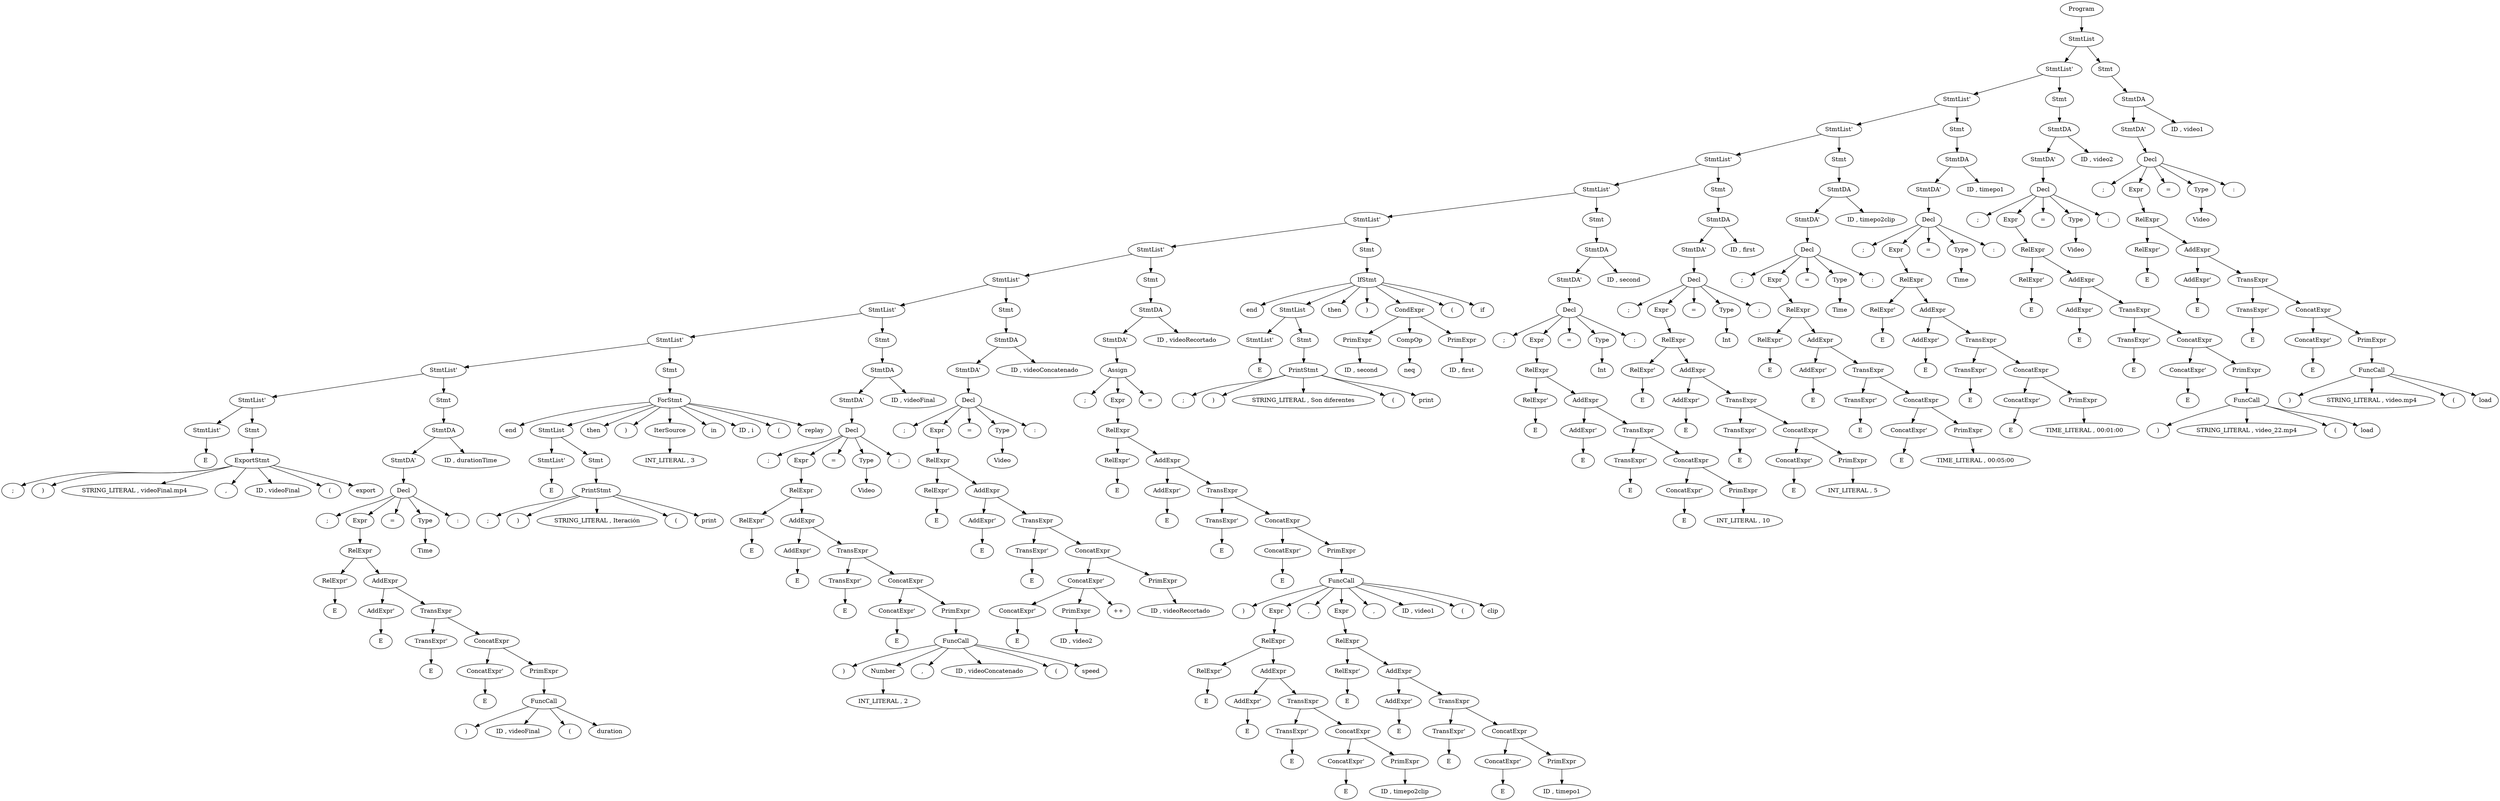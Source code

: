 digraph Tree {
    node [shape=ellipse];
    node0 [label="Program"];
    node0 -> node1;
    node1 [label="StmtList"];
    node1 -> node2;
    node2 [label="StmtList'"];
    node2 -> node32;
    node32 [label="StmtList'"];
    node32 -> node62;
    node62 [label="StmtList'"];
    node62 -> node88;
    node88 [label="StmtList'"];
    node88 -> node114;
    node114 [label="StmtList'"];
    node114 -> node140;
    node140 [label="StmtList'"];
    node140 -> node166;
    node166 [label="StmtList'"];
    node166 -> node191;
    node191 [label="StmtList'"];
    node191 -> node250;
    node250 [label="StmtList'"];
    node250 -> node280;
    node280 [label="StmtList'"];
    node280 -> node313;
    node313 [label="StmtList'"];
    node313 -> node335;
    node335 [label="StmtList'"];
    node335 -> node365;
    node365 [label="StmtList'"];
    node365 -> node375;
    node375 [label="E"];
    node335 -> node366;
    node366 [label="Stmt"];
    node366 -> node367;
    node367 [label="ExportStmt"];
    node367 -> node368;
    node368 [label=";"];
    node367 -> node369;
    node369 [label=")"];
    node367 -> node370;
    node370 [label="STRING_LITERAL , videoFinal.mp4"];
    node367 -> node371;
    node371 [label=","];
    node367 -> node372;
    node372 [label="ID , videoFinal"];
    node367 -> node373;
    node373 [label="("];
    node367 -> node374;
    node374 [label="export"];
    node313 -> node336;
    node336 [label="Stmt"];
    node336 -> node337;
    node337 [label="StmtDA"];
    node337 -> node338;
    node338 [label="StmtDA'"];
    node338 -> node340;
    node340 [label="Decl"];
    node340 -> node341;
    node341 [label=";"];
    node340 -> node342;
    node342 [label="Expr"];
    node342 -> node347;
    node347 [label="RelExpr"];
    node347 -> node348;
    node348 [label="RelExpr'"];
    node348 -> node364;
    node364 [label="E"];
    node347 -> node349;
    node349 [label="AddExpr"];
    node349 -> node350;
    node350 [label="AddExpr'"];
    node350 -> node363;
    node363 [label="E"];
    node349 -> node351;
    node351 [label="TransExpr"];
    node351 -> node352;
    node352 [label="TransExpr'"];
    node352 -> node362;
    node362 [label="E"];
    node351 -> node353;
    node353 [label="ConcatExpr"];
    node353 -> node354;
    node354 [label="ConcatExpr'"];
    node354 -> node361;
    node361 [label="E"];
    node353 -> node355;
    node355 [label="PrimExpr"];
    node355 -> node356;
    node356 [label="FuncCall"];
    node356 -> node357;
    node357 [label=")"];
    node356 -> node358;
    node358 [label="ID , videoFinal"];
    node356 -> node359;
    node359 [label="("];
    node356 -> node360;
    node360 [label="duration"];
    node340 -> node343;
    node343 [label="="];
    node340 -> node344;
    node344 [label="Type"];
    node344 -> node346;
    node346 [label="Time"];
    node340 -> node345;
    node345 [label=":"];
    node337 -> node339;
    node339 [label="ID , durationTime"];
    node280 -> node314;
    node314 [label="Stmt"];
    node314 -> node315;
    node315 [label="ForStmt"];
    node315 -> node316;
    node316 [label="end"];
    node315 -> node317;
    node317 [label="StmtList"];
    node317 -> node326;
    node326 [label="StmtList'"];
    node326 -> node334;
    node334 [label="E"];
    node317 -> node327;
    node327 [label="Stmt"];
    node327 -> node328;
    node328 [label="PrintStmt"];
    node328 -> node329;
    node329 [label=";"];
    node328 -> node330;
    node330 [label=")"];
    node328 -> node331;
    node331 [label="STRING_LITERAL , Iteración"];
    node328 -> node332;
    node332 [label="("];
    node328 -> node333;
    node333 [label="print"];
    node315 -> node318;
    node318 [label="then"];
    node315 -> node319;
    node319 [label=")"];
    node315 -> node320;
    node320 [label="IterSource"];
    node320 -> node325;
    node325 [label="INT_LITERAL , 3"];
    node315 -> node321;
    node321 [label="in"];
    node315 -> node322;
    node322 [label="ID , i"];
    node315 -> node323;
    node323 [label="("];
    node315 -> node324;
    node324 [label="replay"];
    node250 -> node281;
    node281 [label="Stmt"];
    node281 -> node282;
    node282 [label="StmtDA"];
    node282 -> node283;
    node283 [label="StmtDA'"];
    node283 -> node285;
    node285 [label="Decl"];
    node285 -> node286;
    node286 [label=";"];
    node285 -> node287;
    node287 [label="Expr"];
    node287 -> node292;
    node292 [label="RelExpr"];
    node292 -> node293;
    node293 [label="RelExpr'"];
    node293 -> node312;
    node312 [label="E"];
    node292 -> node294;
    node294 [label="AddExpr"];
    node294 -> node295;
    node295 [label="AddExpr'"];
    node295 -> node311;
    node311 [label="E"];
    node294 -> node296;
    node296 [label="TransExpr"];
    node296 -> node297;
    node297 [label="TransExpr'"];
    node297 -> node310;
    node310 [label="E"];
    node296 -> node298;
    node298 [label="ConcatExpr"];
    node298 -> node299;
    node299 [label="ConcatExpr'"];
    node299 -> node309;
    node309 [label="E"];
    node298 -> node300;
    node300 [label="PrimExpr"];
    node300 -> node301;
    node301 [label="FuncCall"];
    node301 -> node302;
    node302 [label=")"];
    node301 -> node303;
    node303 [label="Number"];
    node303 -> node308;
    node308 [label="INT_LITERAL , 2"];
    node301 -> node304;
    node304 [label=","];
    node301 -> node305;
    node305 [label="ID , videoConcatenado"];
    node301 -> node306;
    node306 [label="("];
    node301 -> node307;
    node307 [label="speed"];
    node285 -> node288;
    node288 [label="="];
    node285 -> node289;
    node289 [label="Type"];
    node289 -> node291;
    node291 [label="Video"];
    node285 -> node290;
    node290 [label=":"];
    node282 -> node284;
    node284 [label="ID , videoFinal"];
    node191 -> node251;
    node251 [label="Stmt"];
    node251 -> node252;
    node252 [label="StmtDA"];
    node252 -> node253;
    node253 [label="StmtDA'"];
    node253 -> node255;
    node255 [label="Decl"];
    node255 -> node256;
    node256 [label=";"];
    node255 -> node257;
    node257 [label="Expr"];
    node257 -> node262;
    node262 [label="RelExpr"];
    node262 -> node263;
    node263 [label="RelExpr'"];
    node263 -> node279;
    node279 [label="E"];
    node262 -> node264;
    node264 [label="AddExpr"];
    node264 -> node265;
    node265 [label="AddExpr'"];
    node265 -> node278;
    node278 [label="E"];
    node264 -> node266;
    node266 [label="TransExpr"];
    node266 -> node267;
    node267 [label="TransExpr'"];
    node267 -> node277;
    node277 [label="E"];
    node266 -> node268;
    node268 [label="ConcatExpr"];
    node268 -> node269;
    node269 [label="ConcatExpr'"];
    node269 -> node272;
    node272 [label="ConcatExpr'"];
    node272 -> node276;
    node276 [label="E"];
    node269 -> node273;
    node273 [label="PrimExpr"];
    node273 -> node275;
    node275 [label="ID , video2"];
    node269 -> node274;
    node274 [label="++"];
    node268 -> node270;
    node270 [label="PrimExpr"];
    node270 -> node271;
    node271 [label="ID , videoRecortado"];
    node255 -> node258;
    node258 [label="="];
    node255 -> node259;
    node259 [label="Type"];
    node259 -> node261;
    node261 [label="Video"];
    node255 -> node260;
    node260 [label=":"];
    node252 -> node254;
    node254 [label="ID , videoConcatenado"];
    node166 -> node192;
    node192 [label="Stmt"];
    node192 -> node193;
    node193 [label="StmtDA"];
    node193 -> node194;
    node194 [label="StmtDA'"];
    node194 -> node196;
    node196 [label="Assign"];
    node196 -> node197;
    node197 [label=";"];
    node196 -> node198;
    node198 [label="Expr"];
    node198 -> node200;
    node200 [label="RelExpr"];
    node200 -> node201;
    node201 [label="RelExpr'"];
    node201 -> node249;
    node249 [label="E"];
    node200 -> node202;
    node202 [label="AddExpr"];
    node202 -> node203;
    node203 [label="AddExpr'"];
    node203 -> node248;
    node248 [label="E"];
    node202 -> node204;
    node204 [label="TransExpr"];
    node204 -> node205;
    node205 [label="TransExpr'"];
    node205 -> node247;
    node247 [label="E"];
    node204 -> node206;
    node206 [label="ConcatExpr"];
    node206 -> node207;
    node207 [label="ConcatExpr'"];
    node207 -> node246;
    node246 [label="E"];
    node206 -> node208;
    node208 [label="PrimExpr"];
    node208 -> node209;
    node209 [label="FuncCall"];
    node209 -> node210;
    node210 [label=")"];
    node209 -> node211;
    node211 [label="Expr"];
    node211 -> node232;
    node232 [label="RelExpr"];
    node232 -> node233;
    node233 [label="RelExpr'"];
    node233 -> node245;
    node245 [label="E"];
    node232 -> node234;
    node234 [label="AddExpr"];
    node234 -> node235;
    node235 [label="AddExpr'"];
    node235 -> node244;
    node244 [label="E"];
    node234 -> node236;
    node236 [label="TransExpr"];
    node236 -> node237;
    node237 [label="TransExpr'"];
    node237 -> node243;
    node243 [label="E"];
    node236 -> node238;
    node238 [label="ConcatExpr"];
    node238 -> node239;
    node239 [label="ConcatExpr'"];
    node239 -> node242;
    node242 [label="E"];
    node238 -> node240;
    node240 [label="PrimExpr"];
    node240 -> node241;
    node241 [label="ID , timepo2clip"];
    node209 -> node212;
    node212 [label=","];
    node209 -> node213;
    node213 [label="Expr"];
    node213 -> node218;
    node218 [label="RelExpr"];
    node218 -> node219;
    node219 [label="RelExpr'"];
    node219 -> node231;
    node231 [label="E"];
    node218 -> node220;
    node220 [label="AddExpr"];
    node220 -> node221;
    node221 [label="AddExpr'"];
    node221 -> node230;
    node230 [label="E"];
    node220 -> node222;
    node222 [label="TransExpr"];
    node222 -> node223;
    node223 [label="TransExpr'"];
    node223 -> node229;
    node229 [label="E"];
    node222 -> node224;
    node224 [label="ConcatExpr"];
    node224 -> node225;
    node225 [label="ConcatExpr'"];
    node225 -> node228;
    node228 [label="E"];
    node224 -> node226;
    node226 [label="PrimExpr"];
    node226 -> node227;
    node227 [label="ID , timepo1"];
    node209 -> node214;
    node214 [label=","];
    node209 -> node215;
    node215 [label="ID , video1"];
    node209 -> node216;
    node216 [label="("];
    node209 -> node217;
    node217 [label="clip"];
    node196 -> node199;
    node199 [label="="];
    node193 -> node195;
    node195 [label="ID , videoRecortado"];
    node140 -> node167;
    node167 [label="Stmt"];
    node167 -> node168;
    node168 [label="IfStmt"];
    node168 -> node169;
    node169 [label="end"];
    node168 -> node170;
    node170 [label="StmtList"];
    node170 -> node182;
    node182 [label="StmtList'"];
    node182 -> node190;
    node190 [label="E"];
    node170 -> node183;
    node183 [label="Stmt"];
    node183 -> node184;
    node184 [label="PrintStmt"];
    node184 -> node185;
    node185 [label=";"];
    node184 -> node186;
    node186 [label=")"];
    node184 -> node187;
    node187 [label="STRING_LITERAL , Son diferentes"];
    node184 -> node188;
    node188 [label="("];
    node184 -> node189;
    node189 [label="print"];
    node168 -> node171;
    node171 [label="then"];
    node168 -> node172;
    node172 [label=")"];
    node168 -> node173;
    node173 [label="CondExpr"];
    node173 -> node176;
    node176 [label="PrimExpr"];
    node176 -> node181;
    node181 [label="ID , second"];
    node173 -> node177;
    node177 [label="CompOp"];
    node177 -> node180;
    node180 [label="neq"];
    node173 -> node178;
    node178 [label="PrimExpr"];
    node178 -> node179;
    node179 [label="ID , first"];
    node168 -> node174;
    node174 [label="("];
    node168 -> node175;
    node175 [label="if"];
    node114 -> node141;
    node141 [label="Stmt"];
    node141 -> node142;
    node142 [label="StmtDA"];
    node142 -> node143;
    node143 [label="StmtDA'"];
    node143 -> node145;
    node145 [label="Decl"];
    node145 -> node146;
    node146 [label=";"];
    node145 -> node147;
    node147 [label="Expr"];
    node147 -> node152;
    node152 [label="RelExpr"];
    node152 -> node153;
    node153 [label="RelExpr'"];
    node153 -> node165;
    node165 [label="E"];
    node152 -> node154;
    node154 [label="AddExpr"];
    node154 -> node155;
    node155 [label="AddExpr'"];
    node155 -> node164;
    node164 [label="E"];
    node154 -> node156;
    node156 [label="TransExpr"];
    node156 -> node157;
    node157 [label="TransExpr'"];
    node157 -> node163;
    node163 [label="E"];
    node156 -> node158;
    node158 [label="ConcatExpr"];
    node158 -> node159;
    node159 [label="ConcatExpr'"];
    node159 -> node162;
    node162 [label="E"];
    node158 -> node160;
    node160 [label="PrimExpr"];
    node160 -> node161;
    node161 [label="INT_LITERAL , 10"];
    node145 -> node148;
    node148 [label="="];
    node145 -> node149;
    node149 [label="Type"];
    node149 -> node151;
    node151 [label="Int"];
    node145 -> node150;
    node150 [label=":"];
    node142 -> node144;
    node144 [label="ID , second"];
    node88 -> node115;
    node115 [label="Stmt"];
    node115 -> node116;
    node116 [label="StmtDA"];
    node116 -> node117;
    node117 [label="StmtDA'"];
    node117 -> node119;
    node119 [label="Decl"];
    node119 -> node120;
    node120 [label=";"];
    node119 -> node121;
    node121 [label="Expr"];
    node121 -> node126;
    node126 [label="RelExpr"];
    node126 -> node127;
    node127 [label="RelExpr'"];
    node127 -> node139;
    node139 [label="E"];
    node126 -> node128;
    node128 [label="AddExpr"];
    node128 -> node129;
    node129 [label="AddExpr'"];
    node129 -> node138;
    node138 [label="E"];
    node128 -> node130;
    node130 [label="TransExpr"];
    node130 -> node131;
    node131 [label="TransExpr'"];
    node131 -> node137;
    node137 [label="E"];
    node130 -> node132;
    node132 [label="ConcatExpr"];
    node132 -> node133;
    node133 [label="ConcatExpr'"];
    node133 -> node136;
    node136 [label="E"];
    node132 -> node134;
    node134 [label="PrimExpr"];
    node134 -> node135;
    node135 [label="INT_LITERAL , 5"];
    node119 -> node122;
    node122 [label="="];
    node119 -> node123;
    node123 [label="Type"];
    node123 -> node125;
    node125 [label="Int"];
    node119 -> node124;
    node124 [label=":"];
    node116 -> node118;
    node118 [label="ID , first"];
    node62 -> node89;
    node89 [label="Stmt"];
    node89 -> node90;
    node90 [label="StmtDA"];
    node90 -> node91;
    node91 [label="StmtDA'"];
    node91 -> node93;
    node93 [label="Decl"];
    node93 -> node94;
    node94 [label=";"];
    node93 -> node95;
    node95 [label="Expr"];
    node95 -> node100;
    node100 [label="RelExpr"];
    node100 -> node101;
    node101 [label="RelExpr'"];
    node101 -> node113;
    node113 [label="E"];
    node100 -> node102;
    node102 [label="AddExpr"];
    node102 -> node103;
    node103 [label="AddExpr'"];
    node103 -> node112;
    node112 [label="E"];
    node102 -> node104;
    node104 [label="TransExpr"];
    node104 -> node105;
    node105 [label="TransExpr'"];
    node105 -> node111;
    node111 [label="E"];
    node104 -> node106;
    node106 [label="ConcatExpr"];
    node106 -> node107;
    node107 [label="ConcatExpr'"];
    node107 -> node110;
    node110 [label="E"];
    node106 -> node108;
    node108 [label="PrimExpr"];
    node108 -> node109;
    node109 [label="TIME_LITERAL , 00:05:00"];
    node93 -> node96;
    node96 [label="="];
    node93 -> node97;
    node97 [label="Type"];
    node97 -> node99;
    node99 [label="Time"];
    node93 -> node98;
    node98 [label=":"];
    node90 -> node92;
    node92 [label="ID , timepo2clip"];
    node32 -> node63;
    node63 [label="Stmt"];
    node63 -> node64;
    node64 [label="StmtDA"];
    node64 -> node65;
    node65 [label="StmtDA'"];
    node65 -> node67;
    node67 [label="Decl"];
    node67 -> node68;
    node68 [label=";"];
    node67 -> node69;
    node69 [label="Expr"];
    node69 -> node74;
    node74 [label="RelExpr"];
    node74 -> node75;
    node75 [label="RelExpr'"];
    node75 -> node87;
    node87 [label="E"];
    node74 -> node76;
    node76 [label="AddExpr"];
    node76 -> node77;
    node77 [label="AddExpr'"];
    node77 -> node86;
    node86 [label="E"];
    node76 -> node78;
    node78 [label="TransExpr"];
    node78 -> node79;
    node79 [label="TransExpr'"];
    node79 -> node85;
    node85 [label="E"];
    node78 -> node80;
    node80 [label="ConcatExpr"];
    node80 -> node81;
    node81 [label="ConcatExpr'"];
    node81 -> node84;
    node84 [label="E"];
    node80 -> node82;
    node82 [label="PrimExpr"];
    node82 -> node83;
    node83 [label="TIME_LITERAL , 00:01:00"];
    node67 -> node70;
    node70 [label="="];
    node67 -> node71;
    node71 [label="Type"];
    node71 -> node73;
    node73 [label="Time"];
    node67 -> node72;
    node72 [label=":"];
    node64 -> node66;
    node66 [label="ID , timepo1"];
    node2 -> node33;
    node33 [label="Stmt"];
    node33 -> node34;
    node34 [label="StmtDA"];
    node34 -> node35;
    node35 [label="StmtDA'"];
    node35 -> node37;
    node37 [label="Decl"];
    node37 -> node38;
    node38 [label=";"];
    node37 -> node39;
    node39 [label="Expr"];
    node39 -> node44;
    node44 [label="RelExpr"];
    node44 -> node45;
    node45 [label="RelExpr'"];
    node45 -> node61;
    node61 [label="E"];
    node44 -> node46;
    node46 [label="AddExpr"];
    node46 -> node47;
    node47 [label="AddExpr'"];
    node47 -> node60;
    node60 [label="E"];
    node46 -> node48;
    node48 [label="TransExpr"];
    node48 -> node49;
    node49 [label="TransExpr'"];
    node49 -> node59;
    node59 [label="E"];
    node48 -> node50;
    node50 [label="ConcatExpr"];
    node50 -> node51;
    node51 [label="ConcatExpr'"];
    node51 -> node58;
    node58 [label="E"];
    node50 -> node52;
    node52 [label="PrimExpr"];
    node52 -> node53;
    node53 [label="FuncCall"];
    node53 -> node54;
    node54 [label=")"];
    node53 -> node55;
    node55 [label="STRING_LITERAL , video_22.mp4"];
    node53 -> node56;
    node56 [label="("];
    node53 -> node57;
    node57 [label="load"];
    node37 -> node40;
    node40 [label="="];
    node37 -> node41;
    node41 [label="Type"];
    node41 -> node43;
    node43 [label="Video"];
    node37 -> node42;
    node42 [label=":"];
    node34 -> node36;
    node36 [label="ID , video2"];
    node1 -> node3;
    node3 [label="Stmt"];
    node3 -> node4;
    node4 [label="StmtDA"];
    node4 -> node5;
    node5 [label="StmtDA'"];
    node5 -> node7;
    node7 [label="Decl"];
    node7 -> node8;
    node8 [label=";"];
    node7 -> node9;
    node9 [label="Expr"];
    node9 -> node14;
    node14 [label="RelExpr"];
    node14 -> node15;
    node15 [label="RelExpr'"];
    node15 -> node31;
    node31 [label="E"];
    node14 -> node16;
    node16 [label="AddExpr"];
    node16 -> node17;
    node17 [label="AddExpr'"];
    node17 -> node30;
    node30 [label="E"];
    node16 -> node18;
    node18 [label="TransExpr"];
    node18 -> node19;
    node19 [label="TransExpr'"];
    node19 -> node29;
    node29 [label="E"];
    node18 -> node20;
    node20 [label="ConcatExpr"];
    node20 -> node21;
    node21 [label="ConcatExpr'"];
    node21 -> node28;
    node28 [label="E"];
    node20 -> node22;
    node22 [label="PrimExpr"];
    node22 -> node23;
    node23 [label="FuncCall"];
    node23 -> node24;
    node24 [label=")"];
    node23 -> node25;
    node25 [label="STRING_LITERAL , video.mp4"];
    node23 -> node26;
    node26 [label="("];
    node23 -> node27;
    node27 [label="load"];
    node7 -> node10;
    node10 [label="="];
    node7 -> node11;
    node11 [label="Type"];
    node11 -> node13;
    node13 [label="Video"];
    node7 -> node12;
    node12 [label=":"];
    node4 -> node6;
    node6 [label="ID , video1"];
}
